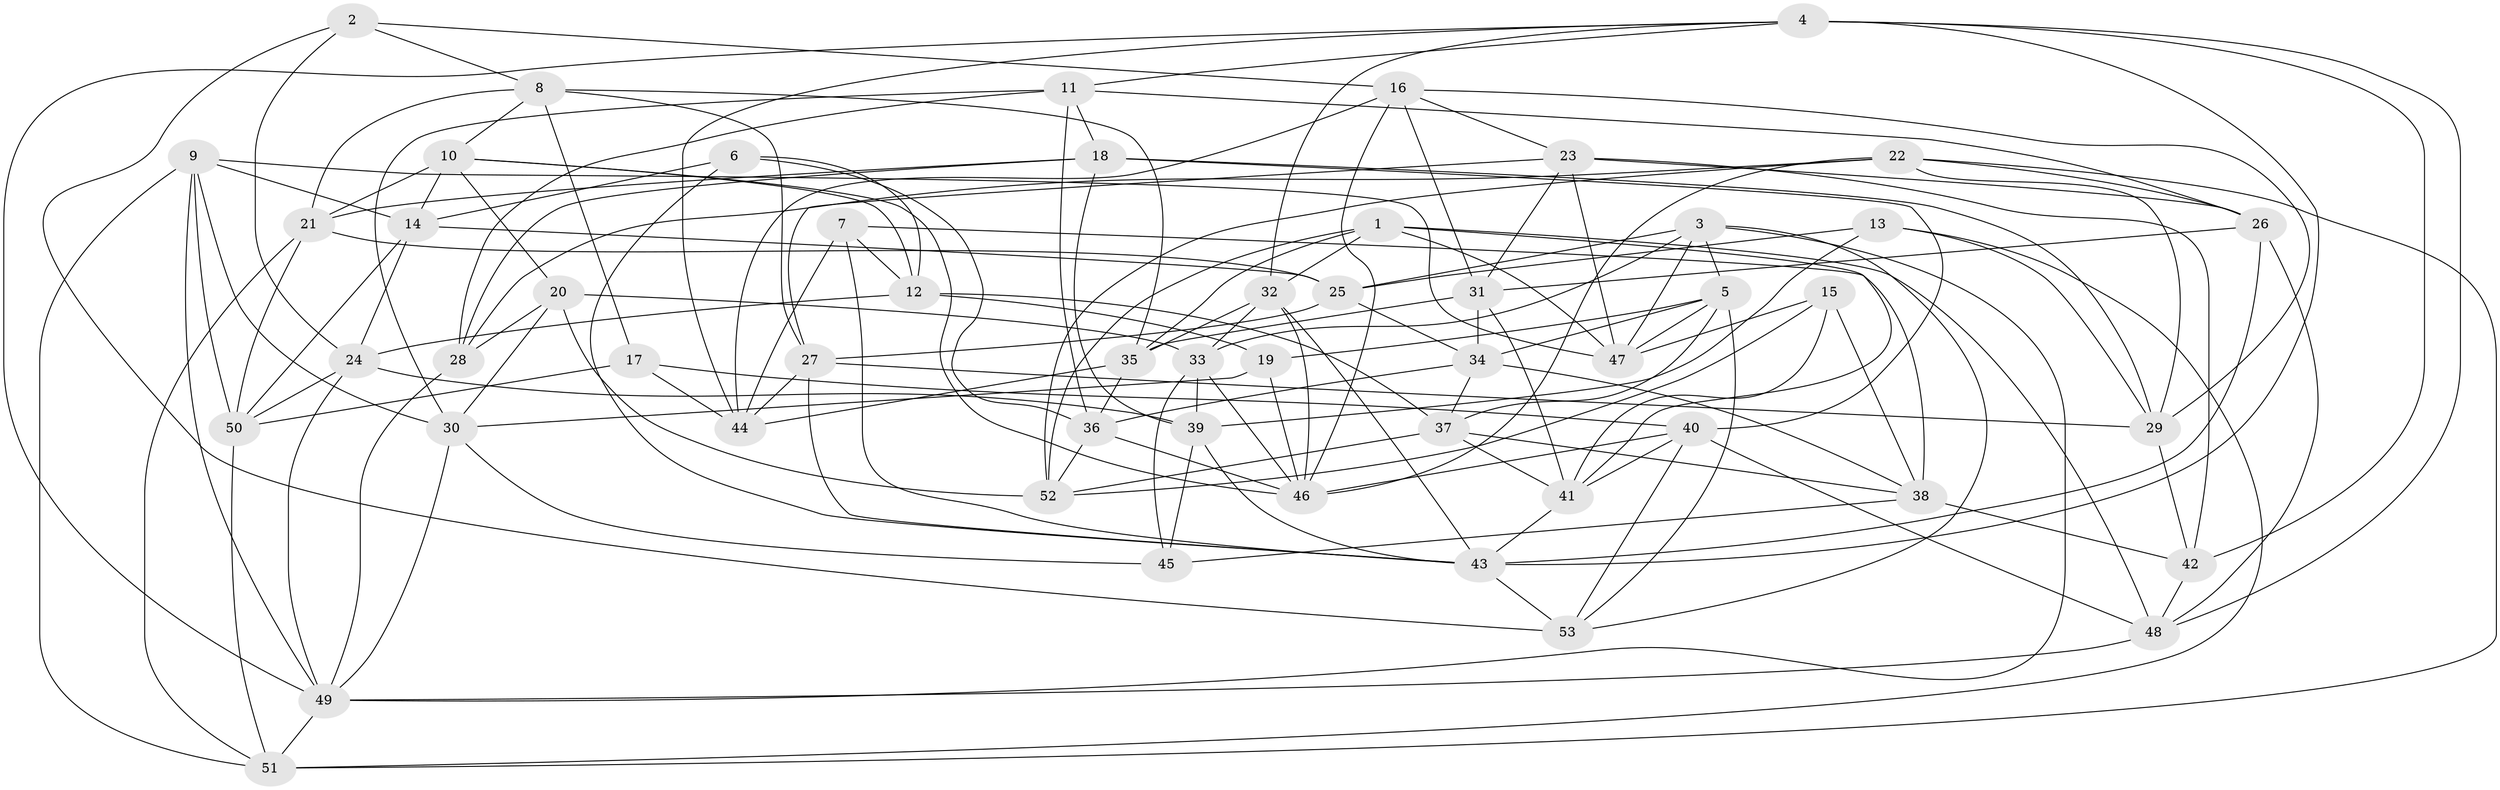 // original degree distribution, {4: 1.0}
// Generated by graph-tools (version 1.1) at 2025/50/03/09/25 03:50:50]
// undirected, 53 vertices, 153 edges
graph export_dot {
graph [start="1"]
  node [color=gray90,style=filled];
  1;
  2;
  3;
  4;
  5;
  6;
  7;
  8;
  9;
  10;
  11;
  12;
  13;
  14;
  15;
  16;
  17;
  18;
  19;
  20;
  21;
  22;
  23;
  24;
  25;
  26;
  27;
  28;
  29;
  30;
  31;
  32;
  33;
  34;
  35;
  36;
  37;
  38;
  39;
  40;
  41;
  42;
  43;
  44;
  45;
  46;
  47;
  48;
  49;
  50;
  51;
  52;
  53;
  1 -- 32 [weight=1.0];
  1 -- 35 [weight=1.0];
  1 -- 41 [weight=1.0];
  1 -- 47 [weight=1.0];
  1 -- 48 [weight=1.0];
  1 -- 52 [weight=1.0];
  2 -- 8 [weight=1.0];
  2 -- 16 [weight=1.0];
  2 -- 24 [weight=1.0];
  2 -- 53 [weight=1.0];
  3 -- 5 [weight=1.0];
  3 -- 25 [weight=1.0];
  3 -- 33 [weight=1.0];
  3 -- 47 [weight=1.0];
  3 -- 49 [weight=1.0];
  3 -- 53 [weight=1.0];
  4 -- 11 [weight=1.0];
  4 -- 32 [weight=1.0];
  4 -- 42 [weight=2.0];
  4 -- 43 [weight=1.0];
  4 -- 44 [weight=1.0];
  4 -- 48 [weight=1.0];
  4 -- 49 [weight=1.0];
  5 -- 19 [weight=1.0];
  5 -- 34 [weight=1.0];
  5 -- 37 [weight=1.0];
  5 -- 47 [weight=1.0];
  5 -- 53 [weight=1.0];
  6 -- 12 [weight=1.0];
  6 -- 14 [weight=1.0];
  6 -- 36 [weight=1.0];
  6 -- 43 [weight=1.0];
  7 -- 12 [weight=1.0];
  7 -- 38 [weight=1.0];
  7 -- 43 [weight=1.0];
  7 -- 44 [weight=1.0];
  8 -- 10 [weight=1.0];
  8 -- 17 [weight=1.0];
  8 -- 21 [weight=1.0];
  8 -- 27 [weight=1.0];
  8 -- 35 [weight=1.0];
  9 -- 14 [weight=1.0];
  9 -- 30 [weight=1.0];
  9 -- 47 [weight=1.0];
  9 -- 49 [weight=1.0];
  9 -- 50 [weight=1.0];
  9 -- 51 [weight=1.0];
  10 -- 12 [weight=1.0];
  10 -- 14 [weight=1.0];
  10 -- 20 [weight=1.0];
  10 -- 21 [weight=1.0];
  10 -- 46 [weight=1.0];
  11 -- 18 [weight=1.0];
  11 -- 26 [weight=1.0];
  11 -- 28 [weight=1.0];
  11 -- 30 [weight=1.0];
  11 -- 36 [weight=1.0];
  12 -- 19 [weight=1.0];
  12 -- 24 [weight=1.0];
  12 -- 37 [weight=1.0];
  13 -- 25 [weight=1.0];
  13 -- 29 [weight=1.0];
  13 -- 39 [weight=1.0];
  13 -- 51 [weight=1.0];
  14 -- 24 [weight=1.0];
  14 -- 25 [weight=1.0];
  14 -- 50 [weight=1.0];
  15 -- 38 [weight=1.0];
  15 -- 41 [weight=1.0];
  15 -- 47 [weight=1.0];
  15 -- 52 [weight=1.0];
  16 -- 23 [weight=1.0];
  16 -- 29 [weight=1.0];
  16 -- 31 [weight=1.0];
  16 -- 44 [weight=1.0];
  16 -- 46 [weight=1.0];
  17 -- 40 [weight=1.0];
  17 -- 44 [weight=1.0];
  17 -- 50 [weight=1.0];
  18 -- 21 [weight=1.0];
  18 -- 28 [weight=1.0];
  18 -- 29 [weight=1.0];
  18 -- 39 [weight=1.0];
  18 -- 40 [weight=1.0];
  19 -- 30 [weight=1.0];
  19 -- 46 [weight=1.0];
  20 -- 28 [weight=2.0];
  20 -- 30 [weight=1.0];
  20 -- 33 [weight=1.0];
  20 -- 52 [weight=1.0];
  21 -- 25 [weight=1.0];
  21 -- 50 [weight=1.0];
  21 -- 51 [weight=1.0];
  22 -- 26 [weight=1.0];
  22 -- 28 [weight=1.0];
  22 -- 29 [weight=1.0];
  22 -- 46 [weight=1.0];
  22 -- 51 [weight=1.0];
  22 -- 52 [weight=1.0];
  23 -- 26 [weight=1.0];
  23 -- 27 [weight=1.0];
  23 -- 31 [weight=1.0];
  23 -- 42 [weight=1.0];
  23 -- 47 [weight=1.0];
  24 -- 39 [weight=1.0];
  24 -- 49 [weight=1.0];
  24 -- 50 [weight=1.0];
  25 -- 27 [weight=1.0];
  25 -- 34 [weight=1.0];
  26 -- 31 [weight=1.0];
  26 -- 43 [weight=1.0];
  26 -- 48 [weight=1.0];
  27 -- 29 [weight=1.0];
  27 -- 43 [weight=1.0];
  27 -- 44 [weight=1.0];
  28 -- 49 [weight=1.0];
  29 -- 42 [weight=1.0];
  30 -- 45 [weight=1.0];
  30 -- 49 [weight=1.0];
  31 -- 34 [weight=1.0];
  31 -- 35 [weight=1.0];
  31 -- 41 [weight=1.0];
  32 -- 33 [weight=1.0];
  32 -- 35 [weight=1.0];
  32 -- 43 [weight=1.0];
  32 -- 46 [weight=1.0];
  33 -- 39 [weight=1.0];
  33 -- 45 [weight=1.0];
  33 -- 46 [weight=1.0];
  34 -- 36 [weight=1.0];
  34 -- 37 [weight=1.0];
  34 -- 38 [weight=1.0];
  35 -- 36 [weight=1.0];
  35 -- 44 [weight=1.0];
  36 -- 46 [weight=1.0];
  36 -- 52 [weight=1.0];
  37 -- 38 [weight=1.0];
  37 -- 41 [weight=1.0];
  37 -- 52 [weight=1.0];
  38 -- 42 [weight=1.0];
  38 -- 45 [weight=1.0];
  39 -- 43 [weight=1.0];
  39 -- 45 [weight=1.0];
  40 -- 41 [weight=1.0];
  40 -- 46 [weight=1.0];
  40 -- 48 [weight=1.0];
  40 -- 53 [weight=1.0];
  41 -- 43 [weight=1.0];
  42 -- 48 [weight=1.0];
  43 -- 53 [weight=2.0];
  48 -- 49 [weight=1.0];
  49 -- 51 [weight=1.0];
  50 -- 51 [weight=1.0];
}
